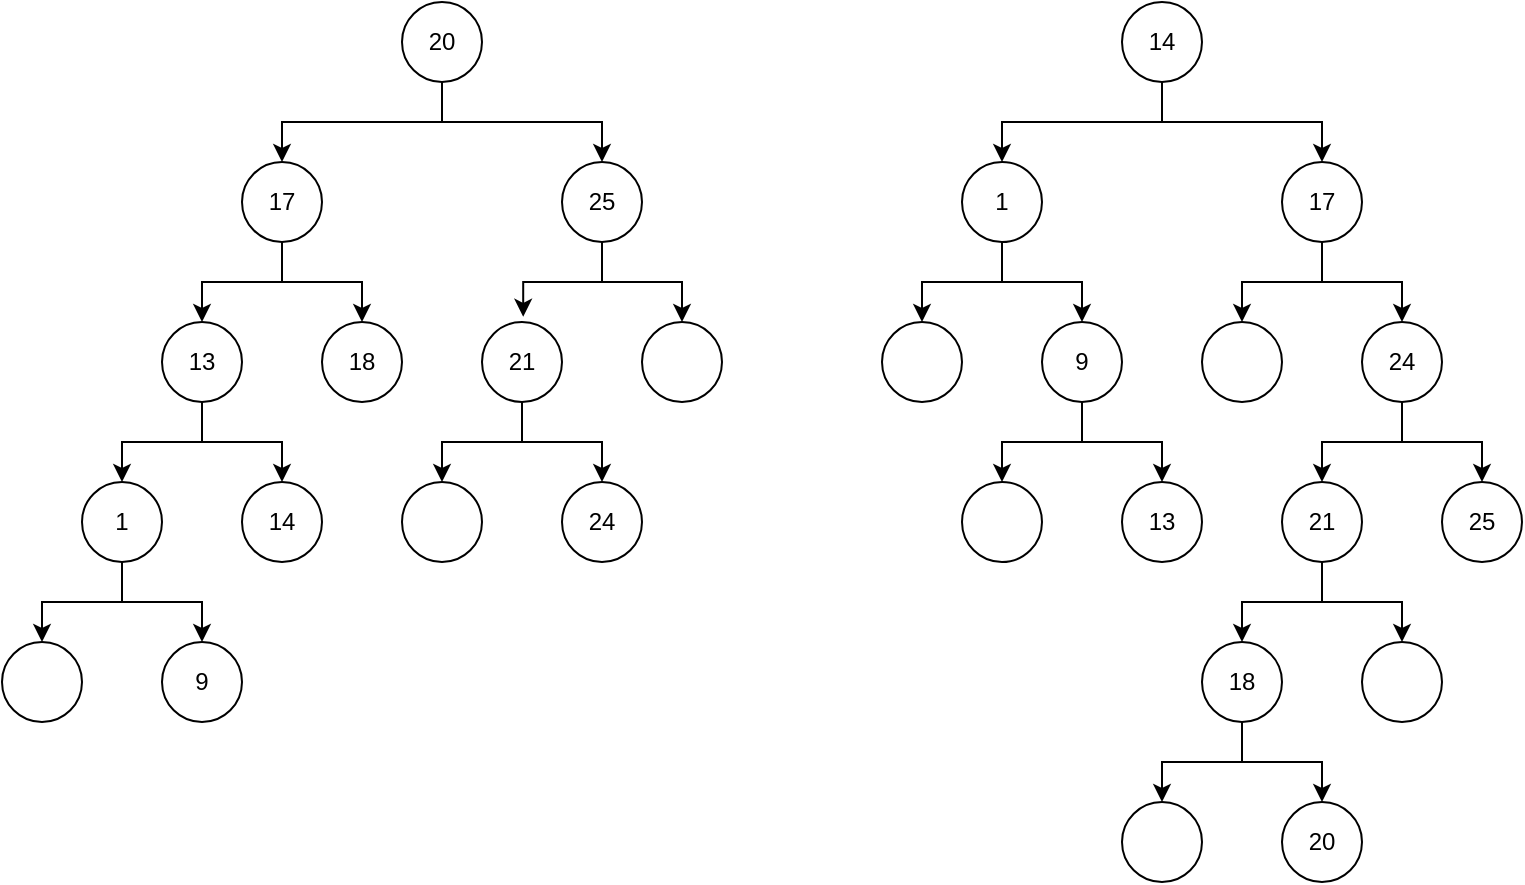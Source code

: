 <mxfile version="22.1.3" type="github">
  <diagram name="Page-1" id="fchV3p0RmqJkAe5RZHq1">
    <mxGraphModel dx="677" dy="560" grid="1" gridSize="10" guides="1" tooltips="1" connect="1" arrows="1" fold="1" page="1" pageScale="1" pageWidth="850" pageHeight="1100" math="0" shadow="0">
      <root>
        <mxCell id="0" />
        <mxCell id="1" parent="0" />
        <mxCell id="81T9GNWH93JwPoumRUOh-7" style="edgeStyle=orthogonalEdgeStyle;rounded=0;orthogonalLoop=1;jettySize=auto;html=1;exitX=0.5;exitY=1;exitDx=0;exitDy=0;entryX=0.5;entryY=0;entryDx=0;entryDy=0;" edge="1" parent="1" source="81T9GNWH93JwPoumRUOh-1" target="81T9GNWH93JwPoumRUOh-2">
          <mxGeometry relative="1" as="geometry" />
        </mxCell>
        <mxCell id="81T9GNWH93JwPoumRUOh-8" style="edgeStyle=orthogonalEdgeStyle;rounded=0;orthogonalLoop=1;jettySize=auto;html=1;exitX=0.5;exitY=1;exitDx=0;exitDy=0;entryX=0.5;entryY=0;entryDx=0;entryDy=0;" edge="1" parent="1" source="81T9GNWH93JwPoumRUOh-1" target="81T9GNWH93JwPoumRUOh-3">
          <mxGeometry relative="1" as="geometry" />
        </mxCell>
        <mxCell id="81T9GNWH93JwPoumRUOh-1" value="&lt;div&gt;20&lt;/div&gt;" style="ellipse;whiteSpace=wrap;html=1;aspect=fixed;" vertex="1" parent="1">
          <mxGeometry x="240" y="40" width="40" height="40" as="geometry" />
        </mxCell>
        <mxCell id="81T9GNWH93JwPoumRUOh-9" style="edgeStyle=orthogonalEdgeStyle;rounded=0;orthogonalLoop=1;jettySize=auto;html=1;exitX=0.5;exitY=1;exitDx=0;exitDy=0;entryX=0.5;entryY=0;entryDx=0;entryDy=0;" edge="1" parent="1" source="81T9GNWH93JwPoumRUOh-2" target="81T9GNWH93JwPoumRUOh-4">
          <mxGeometry relative="1" as="geometry" />
        </mxCell>
        <mxCell id="81T9GNWH93JwPoumRUOh-12" style="edgeStyle=orthogonalEdgeStyle;rounded=0;orthogonalLoop=1;jettySize=auto;html=1;exitX=0.5;exitY=1;exitDx=0;exitDy=0;entryX=0.5;entryY=0;entryDx=0;entryDy=0;" edge="1" parent="1" source="81T9GNWH93JwPoumRUOh-2" target="81T9GNWH93JwPoumRUOh-11">
          <mxGeometry relative="1" as="geometry" />
        </mxCell>
        <mxCell id="81T9GNWH93JwPoumRUOh-2" value="&lt;div&gt;17&lt;/div&gt;" style="ellipse;whiteSpace=wrap;html=1;aspect=fixed;" vertex="1" parent="1">
          <mxGeometry x="160" y="120" width="40" height="40" as="geometry" />
        </mxCell>
        <mxCell id="81T9GNWH93JwPoumRUOh-22" style="edgeStyle=orthogonalEdgeStyle;rounded=0;orthogonalLoop=1;jettySize=auto;html=1;exitX=0.5;exitY=1;exitDx=0;exitDy=0;entryX=0.5;entryY=0;entryDx=0;entryDy=0;" edge="1" parent="1" source="81T9GNWH93JwPoumRUOh-3" target="81T9GNWH93JwPoumRUOh-21">
          <mxGeometry relative="1" as="geometry" />
        </mxCell>
        <mxCell id="81T9GNWH93JwPoumRUOh-3" value="25" style="ellipse;whiteSpace=wrap;html=1;aspect=fixed;" vertex="1" parent="1">
          <mxGeometry x="320" y="120" width="40" height="40" as="geometry" />
        </mxCell>
        <mxCell id="81T9GNWH93JwPoumRUOh-10" style="edgeStyle=orthogonalEdgeStyle;rounded=0;orthogonalLoop=1;jettySize=auto;html=1;exitX=0.5;exitY=1;exitDx=0;exitDy=0;entryX=0.5;entryY=0;entryDx=0;entryDy=0;" edge="1" parent="1" source="81T9GNWH93JwPoumRUOh-4" target="81T9GNWH93JwPoumRUOh-5">
          <mxGeometry relative="1" as="geometry" />
        </mxCell>
        <mxCell id="81T9GNWH93JwPoumRUOh-14" style="edgeStyle=orthogonalEdgeStyle;rounded=0;orthogonalLoop=1;jettySize=auto;html=1;exitX=0.5;exitY=1;exitDx=0;exitDy=0;entryX=0.5;entryY=0;entryDx=0;entryDy=0;" edge="1" parent="1" source="81T9GNWH93JwPoumRUOh-4" target="81T9GNWH93JwPoumRUOh-13">
          <mxGeometry relative="1" as="geometry" />
        </mxCell>
        <mxCell id="81T9GNWH93JwPoumRUOh-4" value="13" style="ellipse;whiteSpace=wrap;html=1;aspect=fixed;" vertex="1" parent="1">
          <mxGeometry x="120" y="200" width="40" height="40" as="geometry" />
        </mxCell>
        <mxCell id="81T9GNWH93JwPoumRUOh-5" value="14" style="ellipse;whiteSpace=wrap;html=1;aspect=fixed;" vertex="1" parent="1">
          <mxGeometry x="160" y="280" width="40" height="40" as="geometry" />
        </mxCell>
        <mxCell id="81T9GNWH93JwPoumRUOh-11" value="18" style="ellipse;whiteSpace=wrap;html=1;aspect=fixed;" vertex="1" parent="1">
          <mxGeometry x="200" y="200" width="40" height="40" as="geometry" />
        </mxCell>
        <mxCell id="81T9GNWH93JwPoumRUOh-18" style="edgeStyle=orthogonalEdgeStyle;rounded=0;orthogonalLoop=1;jettySize=auto;html=1;exitX=0.5;exitY=1;exitDx=0;exitDy=0;entryX=0.5;entryY=0;entryDx=0;entryDy=0;" edge="1" parent="1" source="81T9GNWH93JwPoumRUOh-13" target="81T9GNWH93JwPoumRUOh-17">
          <mxGeometry relative="1" as="geometry" />
        </mxCell>
        <mxCell id="81T9GNWH93JwPoumRUOh-26" style="edgeStyle=orthogonalEdgeStyle;rounded=0;orthogonalLoop=1;jettySize=auto;html=1;exitX=0.5;exitY=1;exitDx=0;exitDy=0;entryX=0.5;entryY=0;entryDx=0;entryDy=0;" edge="1" parent="1" source="81T9GNWH93JwPoumRUOh-13" target="81T9GNWH93JwPoumRUOh-25">
          <mxGeometry relative="1" as="geometry" />
        </mxCell>
        <mxCell id="81T9GNWH93JwPoumRUOh-13" value="1" style="ellipse;whiteSpace=wrap;html=1;aspect=fixed;" vertex="1" parent="1">
          <mxGeometry x="80" y="280" width="40" height="40" as="geometry" />
        </mxCell>
        <mxCell id="81T9GNWH93JwPoumRUOh-20" style="edgeStyle=orthogonalEdgeStyle;rounded=0;orthogonalLoop=1;jettySize=auto;html=1;exitX=0.5;exitY=1;exitDx=0;exitDy=0;entryX=0.5;entryY=0;entryDx=0;entryDy=0;" edge="1" parent="1" source="81T9GNWH93JwPoumRUOh-15" target="81T9GNWH93JwPoumRUOh-19">
          <mxGeometry relative="1" as="geometry" />
        </mxCell>
        <mxCell id="81T9GNWH93JwPoumRUOh-24" style="edgeStyle=orthogonalEdgeStyle;rounded=0;orthogonalLoop=1;jettySize=auto;html=1;exitX=0.5;exitY=1;exitDx=0;exitDy=0;entryX=0.5;entryY=0;entryDx=0;entryDy=0;" edge="1" parent="1" source="81T9GNWH93JwPoumRUOh-15" target="81T9GNWH93JwPoumRUOh-23">
          <mxGeometry relative="1" as="geometry" />
        </mxCell>
        <mxCell id="81T9GNWH93JwPoumRUOh-15" value="&lt;div&gt;21&lt;/div&gt;" style="ellipse;whiteSpace=wrap;html=1;aspect=fixed;" vertex="1" parent="1">
          <mxGeometry x="280" y="200" width="40" height="40" as="geometry" />
        </mxCell>
        <mxCell id="81T9GNWH93JwPoumRUOh-16" style="edgeStyle=orthogonalEdgeStyle;rounded=0;orthogonalLoop=1;jettySize=auto;html=1;exitX=0.5;exitY=1;exitDx=0;exitDy=0;entryX=0.515;entryY=-0.065;entryDx=0;entryDy=0;entryPerimeter=0;" edge="1" parent="1" source="81T9GNWH93JwPoumRUOh-3" target="81T9GNWH93JwPoumRUOh-15">
          <mxGeometry relative="1" as="geometry" />
        </mxCell>
        <mxCell id="81T9GNWH93JwPoumRUOh-17" value="&lt;div&gt;9&lt;/div&gt;" style="ellipse;whiteSpace=wrap;html=1;aspect=fixed;" vertex="1" parent="1">
          <mxGeometry x="120" y="360" width="40" height="40" as="geometry" />
        </mxCell>
        <mxCell id="81T9GNWH93JwPoumRUOh-19" value="&lt;div&gt;24&lt;/div&gt;" style="ellipse;whiteSpace=wrap;html=1;aspect=fixed;" vertex="1" parent="1">
          <mxGeometry x="320" y="280" width="40" height="40" as="geometry" />
        </mxCell>
        <mxCell id="81T9GNWH93JwPoumRUOh-21" value="" style="ellipse;whiteSpace=wrap;html=1;aspect=fixed;" vertex="1" parent="1">
          <mxGeometry x="360" y="200" width="40" height="40" as="geometry" />
        </mxCell>
        <mxCell id="81T9GNWH93JwPoumRUOh-23" value="" style="ellipse;whiteSpace=wrap;html=1;aspect=fixed;" vertex="1" parent="1">
          <mxGeometry x="240" y="280" width="40" height="40" as="geometry" />
        </mxCell>
        <mxCell id="81T9GNWH93JwPoumRUOh-25" value="" style="ellipse;whiteSpace=wrap;html=1;aspect=fixed;" vertex="1" parent="1">
          <mxGeometry x="40" y="360" width="40" height="40" as="geometry" />
        </mxCell>
        <mxCell id="81T9GNWH93JwPoumRUOh-29" value="&lt;div&gt;20&lt;/div&gt;" style="ellipse;whiteSpace=wrap;html=1;aspect=fixed;" vertex="1" parent="1">
          <mxGeometry x="680" y="440" width="40" height="40" as="geometry" />
        </mxCell>
        <mxCell id="81T9GNWH93JwPoumRUOh-55" style="edgeStyle=orthogonalEdgeStyle;rounded=0;orthogonalLoop=1;jettySize=auto;html=1;exitX=0.5;exitY=1;exitDx=0;exitDy=0;entryX=0.5;entryY=0;entryDx=0;entryDy=0;" edge="1" parent="1" source="81T9GNWH93JwPoumRUOh-32" target="81T9GNWH93JwPoumRUOh-48">
          <mxGeometry relative="1" as="geometry" />
        </mxCell>
        <mxCell id="81T9GNWH93JwPoumRUOh-62" style="edgeStyle=orthogonalEdgeStyle;rounded=0;orthogonalLoop=1;jettySize=auto;html=1;exitX=0.5;exitY=1;exitDx=0;exitDy=0;entryX=0.5;entryY=0;entryDx=0;entryDy=0;" edge="1" parent="1" source="81T9GNWH93JwPoumRUOh-32" target="81T9GNWH93JwPoumRUOh-50">
          <mxGeometry relative="1" as="geometry" />
        </mxCell>
        <mxCell id="81T9GNWH93JwPoumRUOh-32" value="&lt;div&gt;17&lt;/div&gt;" style="ellipse;whiteSpace=wrap;html=1;aspect=fixed;" vertex="1" parent="1">
          <mxGeometry x="680" y="120" width="40" height="40" as="geometry" />
        </mxCell>
        <mxCell id="81T9GNWH93JwPoumRUOh-34" value="25" style="ellipse;whiteSpace=wrap;html=1;aspect=fixed;" vertex="1" parent="1">
          <mxGeometry x="760" y="280" width="40" height="40" as="geometry" />
        </mxCell>
        <mxCell id="81T9GNWH93JwPoumRUOh-37" value="13" style="ellipse;whiteSpace=wrap;html=1;aspect=fixed;" vertex="1" parent="1">
          <mxGeometry x="600" y="280" width="40" height="40" as="geometry" />
        </mxCell>
        <mxCell id="81T9GNWH93JwPoumRUOh-52" style="edgeStyle=orthogonalEdgeStyle;rounded=0;orthogonalLoop=1;jettySize=auto;html=1;exitX=0.5;exitY=1;exitDx=0;exitDy=0;entryX=0.5;entryY=0;entryDx=0;entryDy=0;" edge="1" parent="1" source="81T9GNWH93JwPoumRUOh-38" target="81T9GNWH93JwPoumRUOh-42">
          <mxGeometry relative="1" as="geometry" />
        </mxCell>
        <mxCell id="81T9GNWH93JwPoumRUOh-53" style="edgeStyle=orthogonalEdgeStyle;rounded=0;orthogonalLoop=1;jettySize=auto;html=1;exitX=0.5;exitY=1;exitDx=0;exitDy=0;entryX=0.5;entryY=0;entryDx=0;entryDy=0;" edge="1" parent="1" source="81T9GNWH93JwPoumRUOh-38" target="81T9GNWH93JwPoumRUOh-32">
          <mxGeometry relative="1" as="geometry" />
        </mxCell>
        <mxCell id="81T9GNWH93JwPoumRUOh-38" value="14" style="ellipse;whiteSpace=wrap;html=1;aspect=fixed;" vertex="1" parent="1">
          <mxGeometry x="600" y="40" width="40" height="40" as="geometry" />
        </mxCell>
        <mxCell id="81T9GNWH93JwPoumRUOh-61" style="edgeStyle=orthogonalEdgeStyle;rounded=0;orthogonalLoop=1;jettySize=auto;html=1;exitX=0.5;exitY=1;exitDx=0;exitDy=0;entryX=0.5;entryY=0;entryDx=0;entryDy=0;" edge="1" parent="1" source="81T9GNWH93JwPoumRUOh-39" target="81T9GNWH93JwPoumRUOh-29">
          <mxGeometry relative="1" as="geometry" />
        </mxCell>
        <mxCell id="81T9GNWH93JwPoumRUOh-66" style="edgeStyle=orthogonalEdgeStyle;rounded=0;orthogonalLoop=1;jettySize=auto;html=1;exitX=0.5;exitY=1;exitDx=0;exitDy=0;entryX=0.5;entryY=0;entryDx=0;entryDy=0;" edge="1" parent="1" source="81T9GNWH93JwPoumRUOh-39" target="81T9GNWH93JwPoumRUOh-65">
          <mxGeometry relative="1" as="geometry" />
        </mxCell>
        <mxCell id="81T9GNWH93JwPoumRUOh-39" value="18" style="ellipse;whiteSpace=wrap;html=1;aspect=fixed;" vertex="1" parent="1">
          <mxGeometry x="640" y="360" width="40" height="40" as="geometry" />
        </mxCell>
        <mxCell id="81T9GNWH93JwPoumRUOh-54" style="edgeStyle=orthogonalEdgeStyle;rounded=0;orthogonalLoop=1;jettySize=auto;html=1;exitX=0.5;exitY=1;exitDx=0;exitDy=0;entryX=0.5;entryY=0;entryDx=0;entryDy=0;" edge="1" parent="1" source="81T9GNWH93JwPoumRUOh-42" target="81T9GNWH93JwPoumRUOh-47">
          <mxGeometry relative="1" as="geometry" />
        </mxCell>
        <mxCell id="81T9GNWH93JwPoumRUOh-63" style="edgeStyle=orthogonalEdgeStyle;rounded=0;orthogonalLoop=1;jettySize=auto;html=1;exitX=0.5;exitY=1;exitDx=0;exitDy=0;entryX=0.5;entryY=0;entryDx=0;entryDy=0;" edge="1" parent="1" source="81T9GNWH93JwPoumRUOh-42" target="81T9GNWH93JwPoumRUOh-49">
          <mxGeometry relative="1" as="geometry" />
        </mxCell>
        <mxCell id="81T9GNWH93JwPoumRUOh-42" value="1" style="ellipse;whiteSpace=wrap;html=1;aspect=fixed;" vertex="1" parent="1">
          <mxGeometry x="520" y="120" width="40" height="40" as="geometry" />
        </mxCell>
        <mxCell id="81T9GNWH93JwPoumRUOh-60" style="edgeStyle=orthogonalEdgeStyle;rounded=0;orthogonalLoop=1;jettySize=auto;html=1;exitX=0.5;exitY=1;exitDx=0;exitDy=0;entryX=0.5;entryY=0;entryDx=0;entryDy=0;" edge="1" parent="1" source="81T9GNWH93JwPoumRUOh-45" target="81T9GNWH93JwPoumRUOh-39">
          <mxGeometry relative="1" as="geometry" />
        </mxCell>
        <mxCell id="81T9GNWH93JwPoumRUOh-68" style="edgeStyle=orthogonalEdgeStyle;rounded=0;orthogonalLoop=1;jettySize=auto;html=1;exitX=0.5;exitY=1;exitDx=0;exitDy=0;entryX=0.5;entryY=0;entryDx=0;entryDy=0;" edge="1" parent="1" source="81T9GNWH93JwPoumRUOh-45" target="81T9GNWH93JwPoumRUOh-67">
          <mxGeometry relative="1" as="geometry" />
        </mxCell>
        <mxCell id="81T9GNWH93JwPoumRUOh-45" value="&lt;div&gt;21&lt;/div&gt;" style="ellipse;whiteSpace=wrap;html=1;aspect=fixed;" vertex="1" parent="1">
          <mxGeometry x="680" y="280" width="40" height="40" as="geometry" />
        </mxCell>
        <mxCell id="81T9GNWH93JwPoumRUOh-56" style="edgeStyle=orthogonalEdgeStyle;rounded=0;orthogonalLoop=1;jettySize=auto;html=1;exitX=0.5;exitY=1;exitDx=0;exitDy=0;entryX=0.5;entryY=0;entryDx=0;entryDy=0;" edge="1" parent="1" source="81T9GNWH93JwPoumRUOh-47" target="81T9GNWH93JwPoumRUOh-37">
          <mxGeometry relative="1" as="geometry" />
        </mxCell>
        <mxCell id="81T9GNWH93JwPoumRUOh-64" style="edgeStyle=orthogonalEdgeStyle;rounded=0;orthogonalLoop=1;jettySize=auto;html=1;exitX=0.5;exitY=1;exitDx=0;exitDy=0;entryX=0.5;entryY=0;entryDx=0;entryDy=0;" edge="1" parent="1" source="81T9GNWH93JwPoumRUOh-47" target="81T9GNWH93JwPoumRUOh-51">
          <mxGeometry relative="1" as="geometry" />
        </mxCell>
        <mxCell id="81T9GNWH93JwPoumRUOh-47" value="&lt;div&gt;9&lt;/div&gt;" style="ellipse;whiteSpace=wrap;html=1;aspect=fixed;" vertex="1" parent="1">
          <mxGeometry x="560" y="200" width="40" height="40" as="geometry" />
        </mxCell>
        <mxCell id="81T9GNWH93JwPoumRUOh-57" style="edgeStyle=orthogonalEdgeStyle;rounded=0;orthogonalLoop=1;jettySize=auto;html=1;exitX=0.5;exitY=1;exitDx=0;exitDy=0;entryX=0.5;entryY=0;entryDx=0;entryDy=0;" edge="1" parent="1" source="81T9GNWH93JwPoumRUOh-48" target="81T9GNWH93JwPoumRUOh-34">
          <mxGeometry relative="1" as="geometry" />
        </mxCell>
        <mxCell id="81T9GNWH93JwPoumRUOh-59" style="edgeStyle=orthogonalEdgeStyle;rounded=0;orthogonalLoop=1;jettySize=auto;html=1;exitX=0.5;exitY=1;exitDx=0;exitDy=0;entryX=0.5;entryY=0;entryDx=0;entryDy=0;" edge="1" parent="1" source="81T9GNWH93JwPoumRUOh-48" target="81T9GNWH93JwPoumRUOh-45">
          <mxGeometry relative="1" as="geometry" />
        </mxCell>
        <mxCell id="81T9GNWH93JwPoumRUOh-48" value="&lt;div&gt;24&lt;/div&gt;" style="ellipse;whiteSpace=wrap;html=1;aspect=fixed;" vertex="1" parent="1">
          <mxGeometry x="720" y="200" width="40" height="40" as="geometry" />
        </mxCell>
        <mxCell id="81T9GNWH93JwPoumRUOh-49" value="" style="ellipse;whiteSpace=wrap;html=1;aspect=fixed;" vertex="1" parent="1">
          <mxGeometry x="480" y="200" width="40" height="40" as="geometry" />
        </mxCell>
        <mxCell id="81T9GNWH93JwPoumRUOh-50" value="" style="ellipse;whiteSpace=wrap;html=1;aspect=fixed;" vertex="1" parent="1">
          <mxGeometry x="640" y="200" width="40" height="40" as="geometry" />
        </mxCell>
        <mxCell id="81T9GNWH93JwPoumRUOh-51" value="" style="ellipse;whiteSpace=wrap;html=1;aspect=fixed;" vertex="1" parent="1">
          <mxGeometry x="520" y="280" width="40" height="40" as="geometry" />
        </mxCell>
        <mxCell id="81T9GNWH93JwPoumRUOh-65" value="" style="ellipse;whiteSpace=wrap;html=1;aspect=fixed;" vertex="1" parent="1">
          <mxGeometry x="600" y="440" width="40" height="40" as="geometry" />
        </mxCell>
        <mxCell id="81T9GNWH93JwPoumRUOh-67" value="" style="ellipse;whiteSpace=wrap;html=1;aspect=fixed;" vertex="1" parent="1">
          <mxGeometry x="720" y="360" width="40" height="40" as="geometry" />
        </mxCell>
      </root>
    </mxGraphModel>
  </diagram>
</mxfile>
